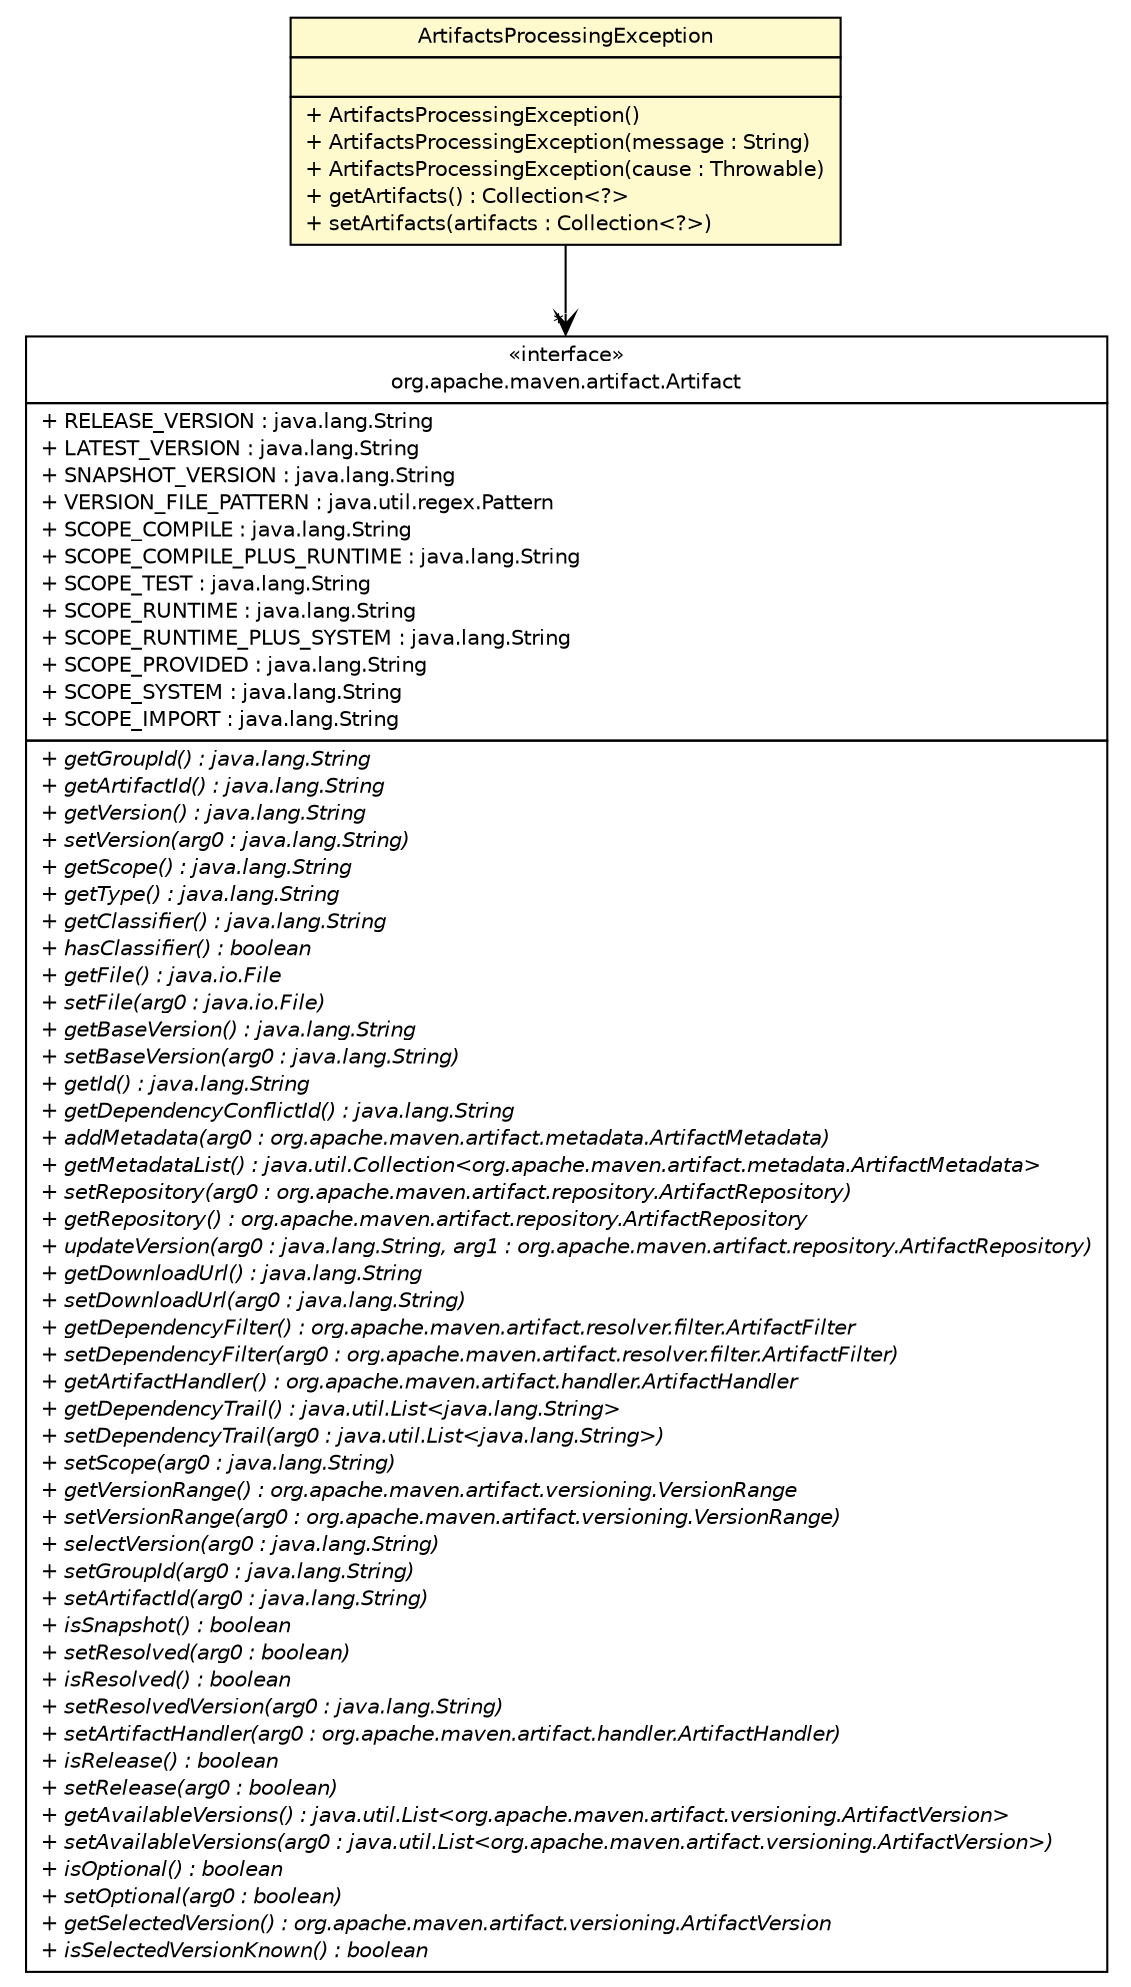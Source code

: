 #!/usr/local/bin/dot
#
# Class diagram 
# Generated by UMLGraph version R5_6-24-gf6e263 (http://www.umlgraph.org/)
#

digraph G {
	edge [fontname="Helvetica",fontsize=10,labelfontname="Helvetica",labelfontsize=10];
	node [fontname="Helvetica",fontsize=10,shape=plaintext];
	nodesep=0.25;
	ranksep=0.5;
	// com.edugility.maven.ArtifactsProcessingException
	c46 [label=<<table title="com.edugility.maven.ArtifactsProcessingException" border="0" cellborder="1" cellspacing="0" cellpadding="2" port="p" bgcolor="lemonChiffon" href="./ArtifactsProcessingException.html">
		<tr><td><table border="0" cellspacing="0" cellpadding="1">
<tr><td align="center" balign="center"> ArtifactsProcessingException </td></tr>
		</table></td></tr>
		<tr><td><table border="0" cellspacing="0" cellpadding="1">
<tr><td align="left" balign="left">  </td></tr>
		</table></td></tr>
		<tr><td><table border="0" cellspacing="0" cellpadding="1">
<tr><td align="left" balign="left"> + ArtifactsProcessingException() </td></tr>
<tr><td align="left" balign="left"> + ArtifactsProcessingException(message : String) </td></tr>
<tr><td align="left" balign="left"> + ArtifactsProcessingException(cause : Throwable) </td></tr>
<tr><td align="left" balign="left"> + getArtifacts() : Collection&lt;?&gt; </td></tr>
<tr><td align="left" balign="left"> + setArtifacts(artifacts : Collection&lt;?&gt;) </td></tr>
		</table></td></tr>
		</table>>, URL="./ArtifactsProcessingException.html", fontname="Helvetica", fontcolor="black", fontsize=10.0];
	// com.edugility.maven.ArtifactsProcessingException NAVASSOC org.apache.maven.artifact.Artifact
	c46:p -> c49:p [taillabel="", label="", headlabel="*", fontname="Helvetica", fontcolor="black", fontsize=10.0, color="black", arrowhead=open];
	// org.apache.maven.artifact.Artifact
	c49 [label=<<table title="org.apache.maven.artifact.Artifact" border="0" cellborder="1" cellspacing="0" cellpadding="2" port="p" href="http://maven.apache.org/ref/current/apidocs/org/apache/maven/artifact/Artifact.html">
		<tr><td><table border="0" cellspacing="0" cellpadding="1">
<tr><td align="center" balign="center"> &#171;interface&#187; </td></tr>
<tr><td align="center" balign="center"> org.apache.maven.artifact.Artifact </td></tr>
		</table></td></tr>
		<tr><td><table border="0" cellspacing="0" cellpadding="1">
<tr><td align="left" balign="left"> + RELEASE_VERSION : java.lang.String </td></tr>
<tr><td align="left" balign="left"> + LATEST_VERSION : java.lang.String </td></tr>
<tr><td align="left" balign="left"> + SNAPSHOT_VERSION : java.lang.String </td></tr>
<tr><td align="left" balign="left"> + VERSION_FILE_PATTERN : java.util.regex.Pattern </td></tr>
<tr><td align="left" balign="left"> + SCOPE_COMPILE : java.lang.String </td></tr>
<tr><td align="left" balign="left"> + SCOPE_COMPILE_PLUS_RUNTIME : java.lang.String </td></tr>
<tr><td align="left" balign="left"> + SCOPE_TEST : java.lang.String </td></tr>
<tr><td align="left" balign="left"> + SCOPE_RUNTIME : java.lang.String </td></tr>
<tr><td align="left" balign="left"> + SCOPE_RUNTIME_PLUS_SYSTEM : java.lang.String </td></tr>
<tr><td align="left" balign="left"> + SCOPE_PROVIDED : java.lang.String </td></tr>
<tr><td align="left" balign="left"> + SCOPE_SYSTEM : java.lang.String </td></tr>
<tr><td align="left" balign="left"> + SCOPE_IMPORT : java.lang.String </td></tr>
		</table></td></tr>
		<tr><td><table border="0" cellspacing="0" cellpadding="1">
<tr><td align="left" balign="left"><font face="Helvetica-Oblique" point-size="10.0"> + getGroupId() : java.lang.String </font></td></tr>
<tr><td align="left" balign="left"><font face="Helvetica-Oblique" point-size="10.0"> + getArtifactId() : java.lang.String </font></td></tr>
<tr><td align="left" balign="left"><font face="Helvetica-Oblique" point-size="10.0"> + getVersion() : java.lang.String </font></td></tr>
<tr><td align="left" balign="left"><font face="Helvetica-Oblique" point-size="10.0"> + setVersion(arg0 : java.lang.String) </font></td></tr>
<tr><td align="left" balign="left"><font face="Helvetica-Oblique" point-size="10.0"> + getScope() : java.lang.String </font></td></tr>
<tr><td align="left" balign="left"><font face="Helvetica-Oblique" point-size="10.0"> + getType() : java.lang.String </font></td></tr>
<tr><td align="left" balign="left"><font face="Helvetica-Oblique" point-size="10.0"> + getClassifier() : java.lang.String </font></td></tr>
<tr><td align="left" balign="left"><font face="Helvetica-Oblique" point-size="10.0"> + hasClassifier() : boolean </font></td></tr>
<tr><td align="left" balign="left"><font face="Helvetica-Oblique" point-size="10.0"> + getFile() : java.io.File </font></td></tr>
<tr><td align="left" balign="left"><font face="Helvetica-Oblique" point-size="10.0"> + setFile(arg0 : java.io.File) </font></td></tr>
<tr><td align="left" balign="left"><font face="Helvetica-Oblique" point-size="10.0"> + getBaseVersion() : java.lang.String </font></td></tr>
<tr><td align="left" balign="left"><font face="Helvetica-Oblique" point-size="10.0"> + setBaseVersion(arg0 : java.lang.String) </font></td></tr>
<tr><td align="left" balign="left"><font face="Helvetica-Oblique" point-size="10.0"> + getId() : java.lang.String </font></td></tr>
<tr><td align="left" balign="left"><font face="Helvetica-Oblique" point-size="10.0"> + getDependencyConflictId() : java.lang.String </font></td></tr>
<tr><td align="left" balign="left"><font face="Helvetica-Oblique" point-size="10.0"> + addMetadata(arg0 : org.apache.maven.artifact.metadata.ArtifactMetadata) </font></td></tr>
<tr><td align="left" balign="left"><font face="Helvetica-Oblique" point-size="10.0"> + getMetadataList() : java.util.Collection&lt;org.apache.maven.artifact.metadata.ArtifactMetadata&gt; </font></td></tr>
<tr><td align="left" balign="left"><font face="Helvetica-Oblique" point-size="10.0"> + setRepository(arg0 : org.apache.maven.artifact.repository.ArtifactRepository) </font></td></tr>
<tr><td align="left" balign="left"><font face="Helvetica-Oblique" point-size="10.0"> + getRepository() : org.apache.maven.artifact.repository.ArtifactRepository </font></td></tr>
<tr><td align="left" balign="left"><font face="Helvetica-Oblique" point-size="10.0"> + updateVersion(arg0 : java.lang.String, arg1 : org.apache.maven.artifact.repository.ArtifactRepository) </font></td></tr>
<tr><td align="left" balign="left"><font face="Helvetica-Oblique" point-size="10.0"> + getDownloadUrl() : java.lang.String </font></td></tr>
<tr><td align="left" balign="left"><font face="Helvetica-Oblique" point-size="10.0"> + setDownloadUrl(arg0 : java.lang.String) </font></td></tr>
<tr><td align="left" balign="left"><font face="Helvetica-Oblique" point-size="10.0"> + getDependencyFilter() : org.apache.maven.artifact.resolver.filter.ArtifactFilter </font></td></tr>
<tr><td align="left" balign="left"><font face="Helvetica-Oblique" point-size="10.0"> + setDependencyFilter(arg0 : org.apache.maven.artifact.resolver.filter.ArtifactFilter) </font></td></tr>
<tr><td align="left" balign="left"><font face="Helvetica-Oblique" point-size="10.0"> + getArtifactHandler() : org.apache.maven.artifact.handler.ArtifactHandler </font></td></tr>
<tr><td align="left" balign="left"><font face="Helvetica-Oblique" point-size="10.0"> + getDependencyTrail() : java.util.List&lt;java.lang.String&gt; </font></td></tr>
<tr><td align="left" balign="left"><font face="Helvetica-Oblique" point-size="10.0"> + setDependencyTrail(arg0 : java.util.List&lt;java.lang.String&gt;) </font></td></tr>
<tr><td align="left" balign="left"><font face="Helvetica-Oblique" point-size="10.0"> + setScope(arg0 : java.lang.String) </font></td></tr>
<tr><td align="left" balign="left"><font face="Helvetica-Oblique" point-size="10.0"> + getVersionRange() : org.apache.maven.artifact.versioning.VersionRange </font></td></tr>
<tr><td align="left" balign="left"><font face="Helvetica-Oblique" point-size="10.0"> + setVersionRange(arg0 : org.apache.maven.artifact.versioning.VersionRange) </font></td></tr>
<tr><td align="left" balign="left"><font face="Helvetica-Oblique" point-size="10.0"> + selectVersion(arg0 : java.lang.String) </font></td></tr>
<tr><td align="left" balign="left"><font face="Helvetica-Oblique" point-size="10.0"> + setGroupId(arg0 : java.lang.String) </font></td></tr>
<tr><td align="left" balign="left"><font face="Helvetica-Oblique" point-size="10.0"> + setArtifactId(arg0 : java.lang.String) </font></td></tr>
<tr><td align="left" balign="left"><font face="Helvetica-Oblique" point-size="10.0"> + isSnapshot() : boolean </font></td></tr>
<tr><td align="left" balign="left"><font face="Helvetica-Oblique" point-size="10.0"> + setResolved(arg0 : boolean) </font></td></tr>
<tr><td align="left" balign="left"><font face="Helvetica-Oblique" point-size="10.0"> + isResolved() : boolean </font></td></tr>
<tr><td align="left" balign="left"><font face="Helvetica-Oblique" point-size="10.0"> + setResolvedVersion(arg0 : java.lang.String) </font></td></tr>
<tr><td align="left" balign="left"><font face="Helvetica-Oblique" point-size="10.0"> + setArtifactHandler(arg0 : org.apache.maven.artifact.handler.ArtifactHandler) </font></td></tr>
<tr><td align="left" balign="left"><font face="Helvetica-Oblique" point-size="10.0"> + isRelease() : boolean </font></td></tr>
<tr><td align="left" balign="left"><font face="Helvetica-Oblique" point-size="10.0"> + setRelease(arg0 : boolean) </font></td></tr>
<tr><td align="left" balign="left"><font face="Helvetica-Oblique" point-size="10.0"> + getAvailableVersions() : java.util.List&lt;org.apache.maven.artifact.versioning.ArtifactVersion&gt; </font></td></tr>
<tr><td align="left" balign="left"><font face="Helvetica-Oblique" point-size="10.0"> + setAvailableVersions(arg0 : java.util.List&lt;org.apache.maven.artifact.versioning.ArtifactVersion&gt;) </font></td></tr>
<tr><td align="left" balign="left"><font face="Helvetica-Oblique" point-size="10.0"> + isOptional() : boolean </font></td></tr>
<tr><td align="left" balign="left"><font face="Helvetica-Oblique" point-size="10.0"> + setOptional(arg0 : boolean) </font></td></tr>
<tr><td align="left" balign="left"><font face="Helvetica-Oblique" point-size="10.0"> + getSelectedVersion() : org.apache.maven.artifact.versioning.ArtifactVersion </font></td></tr>
<tr><td align="left" balign="left"><font face="Helvetica-Oblique" point-size="10.0"> + isSelectedVersionKnown() : boolean </font></td></tr>
		</table></td></tr>
		</table>>, URL="http://maven.apache.org/ref/current/apidocs/org/apache/maven/artifact/Artifact.html", fontname="Helvetica", fontcolor="black", fontsize=10.0];
}

